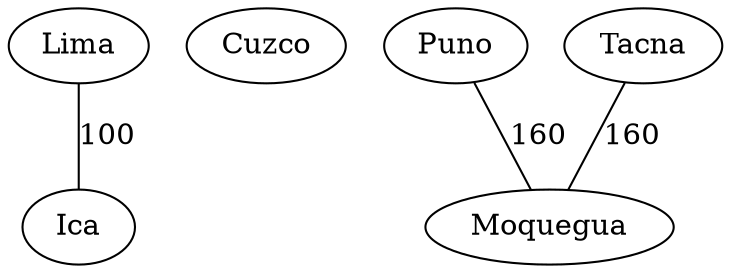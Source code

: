 graph G{
Lima;
Lima -- Ica[label=100];
Cuzco;
Puno;
Puno -- Moquegua[label=160];
Ica;
Tacna;
Tacna -- Moquegua[label=160];
Moquegua;
}